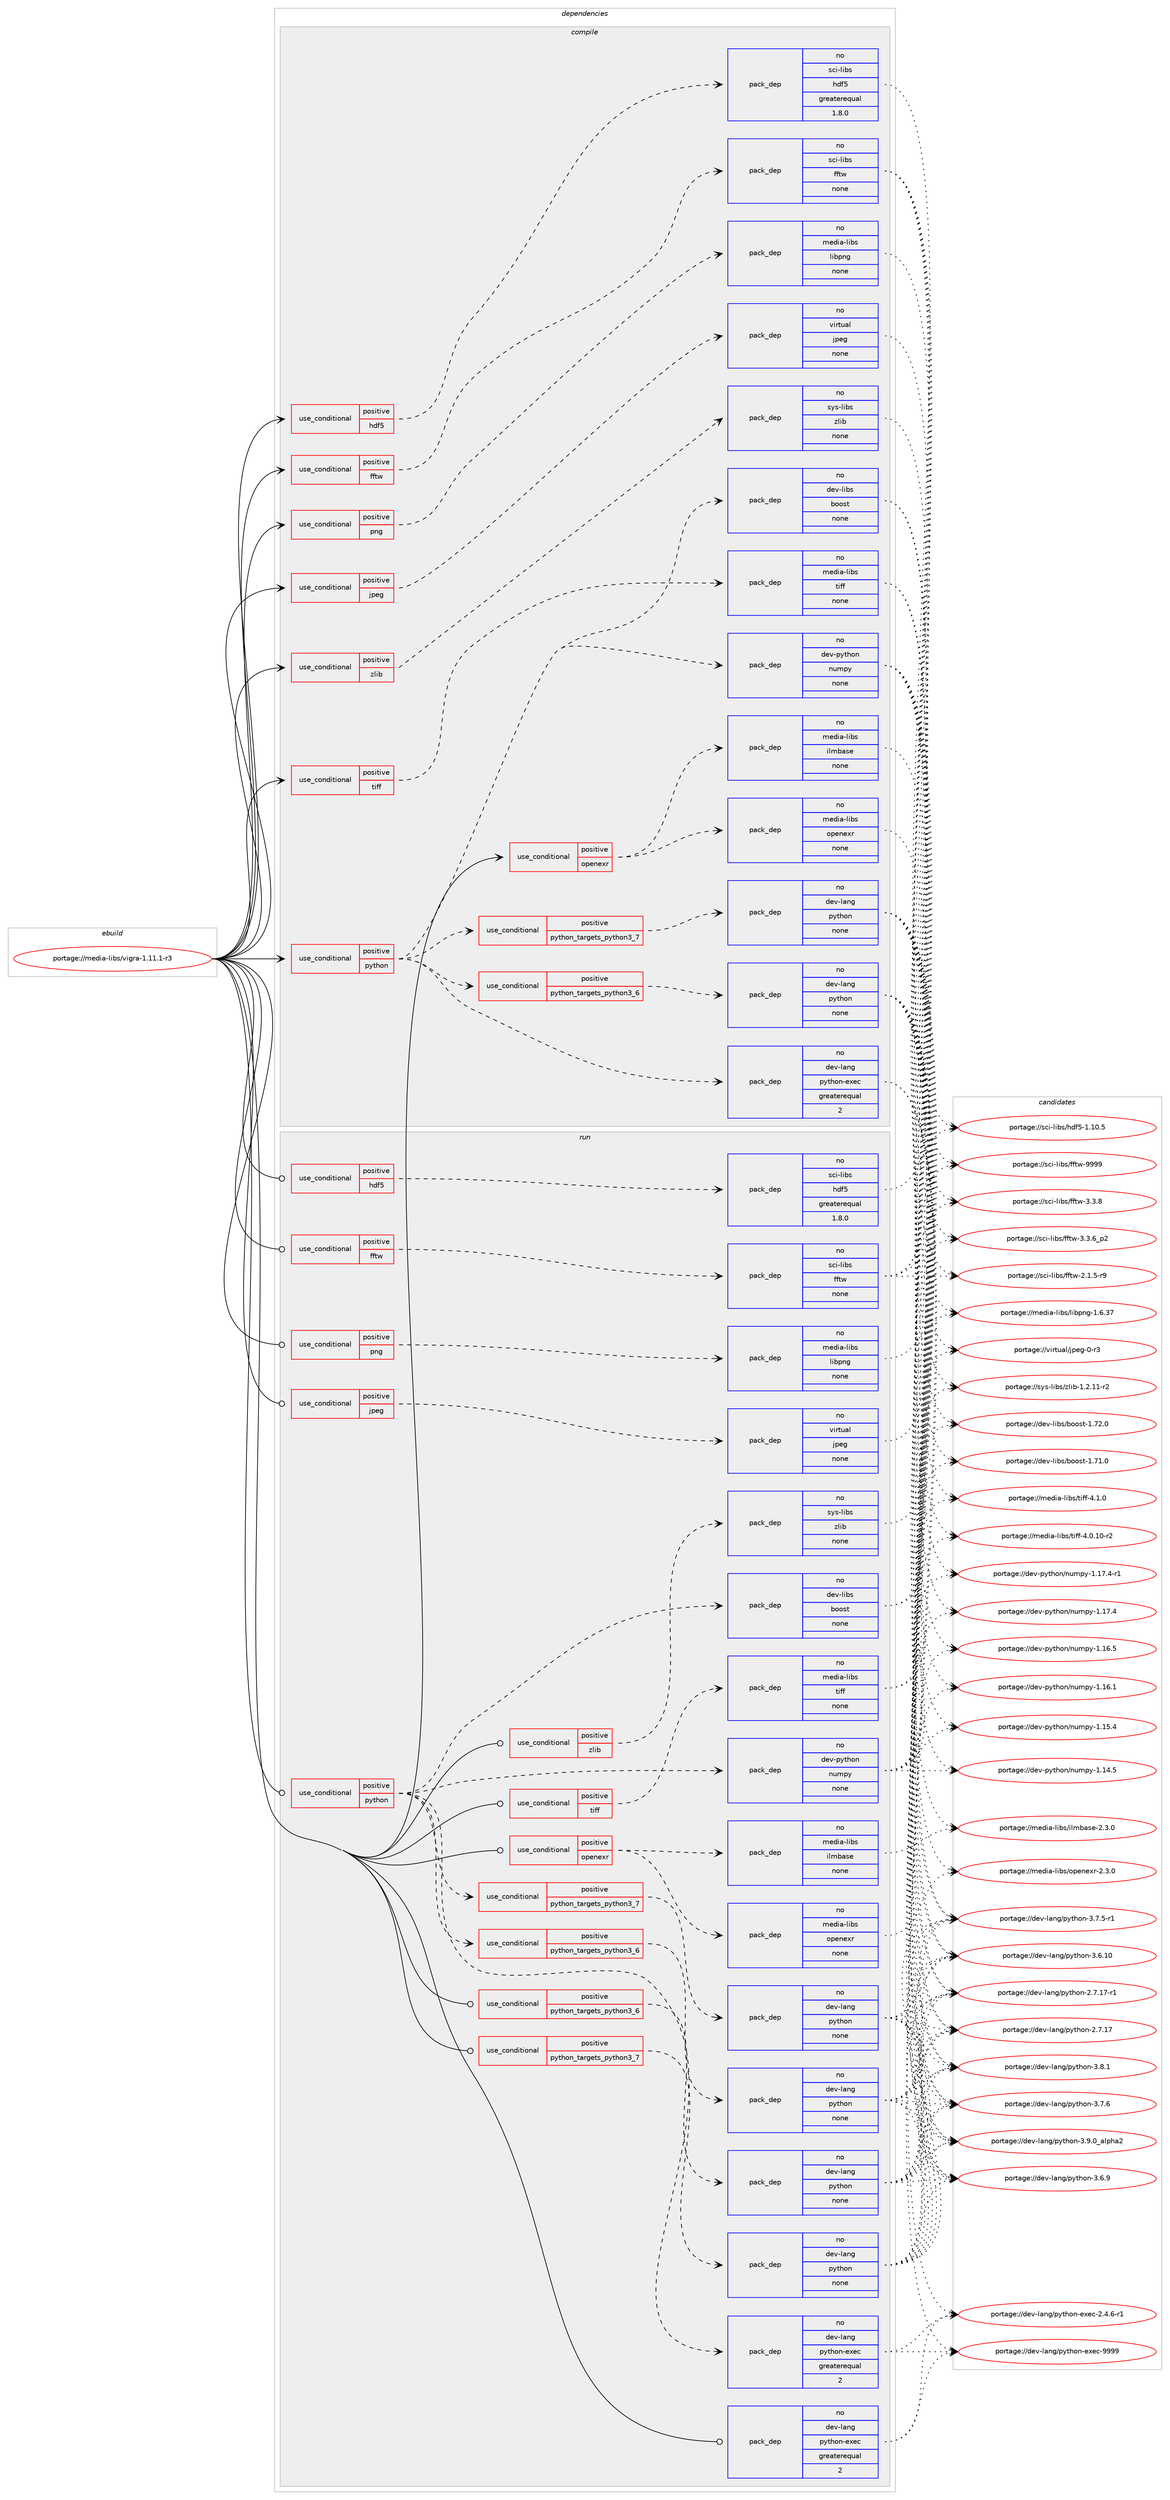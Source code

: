 digraph prolog {

# *************
# Graph options
# *************

newrank=true;
concentrate=true;
compound=true;
graph [rankdir=LR,fontname=Helvetica,fontsize=10,ranksep=1.5];#, ranksep=2.5, nodesep=0.2];
edge  [arrowhead=vee];
node  [fontname=Helvetica,fontsize=10];

# **********
# The ebuild
# **********

subgraph cluster_leftcol {
color=gray;
rank=same;
label=<<i>ebuild</i>>;
id [label="portage://media-libs/vigra-1.11.1-r3", color=red, width=4, href="../media-libs/vigra-1.11.1-r3.svg"];
}

# ****************
# The dependencies
# ****************

subgraph cluster_midcol {
color=gray;
label=<<i>dependencies</i>>;
subgraph cluster_compile {
fillcolor="#eeeeee";
style=filled;
label=<<i>compile</i>>;
subgraph cond45897 {
dependency204008 [label=<<TABLE BORDER="0" CELLBORDER="1" CELLSPACING="0" CELLPADDING="4"><TR><TD ROWSPAN="3" CELLPADDING="10">use_conditional</TD></TR><TR><TD>positive</TD></TR><TR><TD>fftw</TD></TR></TABLE>>, shape=none, color=red];
subgraph pack155043 {
dependency204009 [label=<<TABLE BORDER="0" CELLBORDER="1" CELLSPACING="0" CELLPADDING="4" WIDTH="220"><TR><TD ROWSPAN="6" CELLPADDING="30">pack_dep</TD></TR><TR><TD WIDTH="110">no</TD></TR><TR><TD>sci-libs</TD></TR><TR><TD>fftw</TD></TR><TR><TD>none</TD></TR><TR><TD></TD></TR></TABLE>>, shape=none, color=blue];
}
dependency204008:e -> dependency204009:w [weight=20,style="dashed",arrowhead="vee"];
}
id:e -> dependency204008:w [weight=20,style="solid",arrowhead="vee"];
subgraph cond45898 {
dependency204010 [label=<<TABLE BORDER="0" CELLBORDER="1" CELLSPACING="0" CELLPADDING="4"><TR><TD ROWSPAN="3" CELLPADDING="10">use_conditional</TD></TR><TR><TD>positive</TD></TR><TR><TD>hdf5</TD></TR></TABLE>>, shape=none, color=red];
subgraph pack155044 {
dependency204011 [label=<<TABLE BORDER="0" CELLBORDER="1" CELLSPACING="0" CELLPADDING="4" WIDTH="220"><TR><TD ROWSPAN="6" CELLPADDING="30">pack_dep</TD></TR><TR><TD WIDTH="110">no</TD></TR><TR><TD>sci-libs</TD></TR><TR><TD>hdf5</TD></TR><TR><TD>greaterequal</TD></TR><TR><TD>1.8.0</TD></TR></TABLE>>, shape=none, color=blue];
}
dependency204010:e -> dependency204011:w [weight=20,style="dashed",arrowhead="vee"];
}
id:e -> dependency204010:w [weight=20,style="solid",arrowhead="vee"];
subgraph cond45899 {
dependency204012 [label=<<TABLE BORDER="0" CELLBORDER="1" CELLSPACING="0" CELLPADDING="4"><TR><TD ROWSPAN="3" CELLPADDING="10">use_conditional</TD></TR><TR><TD>positive</TD></TR><TR><TD>jpeg</TD></TR></TABLE>>, shape=none, color=red];
subgraph pack155045 {
dependency204013 [label=<<TABLE BORDER="0" CELLBORDER="1" CELLSPACING="0" CELLPADDING="4" WIDTH="220"><TR><TD ROWSPAN="6" CELLPADDING="30">pack_dep</TD></TR><TR><TD WIDTH="110">no</TD></TR><TR><TD>virtual</TD></TR><TR><TD>jpeg</TD></TR><TR><TD>none</TD></TR><TR><TD></TD></TR></TABLE>>, shape=none, color=blue];
}
dependency204012:e -> dependency204013:w [weight=20,style="dashed",arrowhead="vee"];
}
id:e -> dependency204012:w [weight=20,style="solid",arrowhead="vee"];
subgraph cond45900 {
dependency204014 [label=<<TABLE BORDER="0" CELLBORDER="1" CELLSPACING="0" CELLPADDING="4"><TR><TD ROWSPAN="3" CELLPADDING="10">use_conditional</TD></TR><TR><TD>positive</TD></TR><TR><TD>openexr</TD></TR></TABLE>>, shape=none, color=red];
subgraph pack155046 {
dependency204015 [label=<<TABLE BORDER="0" CELLBORDER="1" CELLSPACING="0" CELLPADDING="4" WIDTH="220"><TR><TD ROWSPAN="6" CELLPADDING="30">pack_dep</TD></TR><TR><TD WIDTH="110">no</TD></TR><TR><TD>media-libs</TD></TR><TR><TD>ilmbase</TD></TR><TR><TD>none</TD></TR><TR><TD></TD></TR></TABLE>>, shape=none, color=blue];
}
dependency204014:e -> dependency204015:w [weight=20,style="dashed",arrowhead="vee"];
subgraph pack155047 {
dependency204016 [label=<<TABLE BORDER="0" CELLBORDER="1" CELLSPACING="0" CELLPADDING="4" WIDTH="220"><TR><TD ROWSPAN="6" CELLPADDING="30">pack_dep</TD></TR><TR><TD WIDTH="110">no</TD></TR><TR><TD>media-libs</TD></TR><TR><TD>openexr</TD></TR><TR><TD>none</TD></TR><TR><TD></TD></TR></TABLE>>, shape=none, color=blue];
}
dependency204014:e -> dependency204016:w [weight=20,style="dashed",arrowhead="vee"];
}
id:e -> dependency204014:w [weight=20,style="solid",arrowhead="vee"];
subgraph cond45901 {
dependency204017 [label=<<TABLE BORDER="0" CELLBORDER="1" CELLSPACING="0" CELLPADDING="4"><TR><TD ROWSPAN="3" CELLPADDING="10">use_conditional</TD></TR><TR><TD>positive</TD></TR><TR><TD>png</TD></TR></TABLE>>, shape=none, color=red];
subgraph pack155048 {
dependency204018 [label=<<TABLE BORDER="0" CELLBORDER="1" CELLSPACING="0" CELLPADDING="4" WIDTH="220"><TR><TD ROWSPAN="6" CELLPADDING="30">pack_dep</TD></TR><TR><TD WIDTH="110">no</TD></TR><TR><TD>media-libs</TD></TR><TR><TD>libpng</TD></TR><TR><TD>none</TD></TR><TR><TD></TD></TR></TABLE>>, shape=none, color=blue];
}
dependency204017:e -> dependency204018:w [weight=20,style="dashed",arrowhead="vee"];
}
id:e -> dependency204017:w [weight=20,style="solid",arrowhead="vee"];
subgraph cond45902 {
dependency204019 [label=<<TABLE BORDER="0" CELLBORDER="1" CELLSPACING="0" CELLPADDING="4"><TR><TD ROWSPAN="3" CELLPADDING="10">use_conditional</TD></TR><TR><TD>positive</TD></TR><TR><TD>python</TD></TR></TABLE>>, shape=none, color=red];
subgraph cond45903 {
dependency204020 [label=<<TABLE BORDER="0" CELLBORDER="1" CELLSPACING="0" CELLPADDING="4"><TR><TD ROWSPAN="3" CELLPADDING="10">use_conditional</TD></TR><TR><TD>positive</TD></TR><TR><TD>python_targets_python3_6</TD></TR></TABLE>>, shape=none, color=red];
subgraph pack155049 {
dependency204021 [label=<<TABLE BORDER="0" CELLBORDER="1" CELLSPACING="0" CELLPADDING="4" WIDTH="220"><TR><TD ROWSPAN="6" CELLPADDING="30">pack_dep</TD></TR><TR><TD WIDTH="110">no</TD></TR><TR><TD>dev-lang</TD></TR><TR><TD>python</TD></TR><TR><TD>none</TD></TR><TR><TD></TD></TR></TABLE>>, shape=none, color=blue];
}
dependency204020:e -> dependency204021:w [weight=20,style="dashed",arrowhead="vee"];
}
dependency204019:e -> dependency204020:w [weight=20,style="dashed",arrowhead="vee"];
subgraph cond45904 {
dependency204022 [label=<<TABLE BORDER="0" CELLBORDER="1" CELLSPACING="0" CELLPADDING="4"><TR><TD ROWSPAN="3" CELLPADDING="10">use_conditional</TD></TR><TR><TD>positive</TD></TR><TR><TD>python_targets_python3_7</TD></TR></TABLE>>, shape=none, color=red];
subgraph pack155050 {
dependency204023 [label=<<TABLE BORDER="0" CELLBORDER="1" CELLSPACING="0" CELLPADDING="4" WIDTH="220"><TR><TD ROWSPAN="6" CELLPADDING="30">pack_dep</TD></TR><TR><TD WIDTH="110">no</TD></TR><TR><TD>dev-lang</TD></TR><TR><TD>python</TD></TR><TR><TD>none</TD></TR><TR><TD></TD></TR></TABLE>>, shape=none, color=blue];
}
dependency204022:e -> dependency204023:w [weight=20,style="dashed",arrowhead="vee"];
}
dependency204019:e -> dependency204022:w [weight=20,style="dashed",arrowhead="vee"];
subgraph pack155051 {
dependency204024 [label=<<TABLE BORDER="0" CELLBORDER="1" CELLSPACING="0" CELLPADDING="4" WIDTH="220"><TR><TD ROWSPAN="6" CELLPADDING="30">pack_dep</TD></TR><TR><TD WIDTH="110">no</TD></TR><TR><TD>dev-lang</TD></TR><TR><TD>python-exec</TD></TR><TR><TD>greaterequal</TD></TR><TR><TD>2</TD></TR></TABLE>>, shape=none, color=blue];
}
dependency204019:e -> dependency204024:w [weight=20,style="dashed",arrowhead="vee"];
subgraph pack155052 {
dependency204025 [label=<<TABLE BORDER="0" CELLBORDER="1" CELLSPACING="0" CELLPADDING="4" WIDTH="220"><TR><TD ROWSPAN="6" CELLPADDING="30">pack_dep</TD></TR><TR><TD WIDTH="110">no</TD></TR><TR><TD>dev-libs</TD></TR><TR><TD>boost</TD></TR><TR><TD>none</TD></TR><TR><TD></TD></TR></TABLE>>, shape=none, color=blue];
}
dependency204019:e -> dependency204025:w [weight=20,style="dashed",arrowhead="vee"];
subgraph pack155053 {
dependency204026 [label=<<TABLE BORDER="0" CELLBORDER="1" CELLSPACING="0" CELLPADDING="4" WIDTH="220"><TR><TD ROWSPAN="6" CELLPADDING="30">pack_dep</TD></TR><TR><TD WIDTH="110">no</TD></TR><TR><TD>dev-python</TD></TR><TR><TD>numpy</TD></TR><TR><TD>none</TD></TR><TR><TD></TD></TR></TABLE>>, shape=none, color=blue];
}
dependency204019:e -> dependency204026:w [weight=20,style="dashed",arrowhead="vee"];
}
id:e -> dependency204019:w [weight=20,style="solid",arrowhead="vee"];
subgraph cond45905 {
dependency204027 [label=<<TABLE BORDER="0" CELLBORDER="1" CELLSPACING="0" CELLPADDING="4"><TR><TD ROWSPAN="3" CELLPADDING="10">use_conditional</TD></TR><TR><TD>positive</TD></TR><TR><TD>tiff</TD></TR></TABLE>>, shape=none, color=red];
subgraph pack155054 {
dependency204028 [label=<<TABLE BORDER="0" CELLBORDER="1" CELLSPACING="0" CELLPADDING="4" WIDTH="220"><TR><TD ROWSPAN="6" CELLPADDING="30">pack_dep</TD></TR><TR><TD WIDTH="110">no</TD></TR><TR><TD>media-libs</TD></TR><TR><TD>tiff</TD></TR><TR><TD>none</TD></TR><TR><TD></TD></TR></TABLE>>, shape=none, color=blue];
}
dependency204027:e -> dependency204028:w [weight=20,style="dashed",arrowhead="vee"];
}
id:e -> dependency204027:w [weight=20,style="solid",arrowhead="vee"];
subgraph cond45906 {
dependency204029 [label=<<TABLE BORDER="0" CELLBORDER="1" CELLSPACING="0" CELLPADDING="4"><TR><TD ROWSPAN="3" CELLPADDING="10">use_conditional</TD></TR><TR><TD>positive</TD></TR><TR><TD>zlib</TD></TR></TABLE>>, shape=none, color=red];
subgraph pack155055 {
dependency204030 [label=<<TABLE BORDER="0" CELLBORDER="1" CELLSPACING="0" CELLPADDING="4" WIDTH="220"><TR><TD ROWSPAN="6" CELLPADDING="30">pack_dep</TD></TR><TR><TD WIDTH="110">no</TD></TR><TR><TD>sys-libs</TD></TR><TR><TD>zlib</TD></TR><TR><TD>none</TD></TR><TR><TD></TD></TR></TABLE>>, shape=none, color=blue];
}
dependency204029:e -> dependency204030:w [weight=20,style="dashed",arrowhead="vee"];
}
id:e -> dependency204029:w [weight=20,style="solid",arrowhead="vee"];
}
subgraph cluster_compileandrun {
fillcolor="#eeeeee";
style=filled;
label=<<i>compile and run</i>>;
}
subgraph cluster_run {
fillcolor="#eeeeee";
style=filled;
label=<<i>run</i>>;
subgraph cond45907 {
dependency204031 [label=<<TABLE BORDER="0" CELLBORDER="1" CELLSPACING="0" CELLPADDING="4"><TR><TD ROWSPAN="3" CELLPADDING="10">use_conditional</TD></TR><TR><TD>positive</TD></TR><TR><TD>fftw</TD></TR></TABLE>>, shape=none, color=red];
subgraph pack155056 {
dependency204032 [label=<<TABLE BORDER="0" CELLBORDER="1" CELLSPACING="0" CELLPADDING="4" WIDTH="220"><TR><TD ROWSPAN="6" CELLPADDING="30">pack_dep</TD></TR><TR><TD WIDTH="110">no</TD></TR><TR><TD>sci-libs</TD></TR><TR><TD>fftw</TD></TR><TR><TD>none</TD></TR><TR><TD></TD></TR></TABLE>>, shape=none, color=blue];
}
dependency204031:e -> dependency204032:w [weight=20,style="dashed",arrowhead="vee"];
}
id:e -> dependency204031:w [weight=20,style="solid",arrowhead="odot"];
subgraph cond45908 {
dependency204033 [label=<<TABLE BORDER="0" CELLBORDER="1" CELLSPACING="0" CELLPADDING="4"><TR><TD ROWSPAN="3" CELLPADDING="10">use_conditional</TD></TR><TR><TD>positive</TD></TR><TR><TD>hdf5</TD></TR></TABLE>>, shape=none, color=red];
subgraph pack155057 {
dependency204034 [label=<<TABLE BORDER="0" CELLBORDER="1" CELLSPACING="0" CELLPADDING="4" WIDTH="220"><TR><TD ROWSPAN="6" CELLPADDING="30">pack_dep</TD></TR><TR><TD WIDTH="110">no</TD></TR><TR><TD>sci-libs</TD></TR><TR><TD>hdf5</TD></TR><TR><TD>greaterequal</TD></TR><TR><TD>1.8.0</TD></TR></TABLE>>, shape=none, color=blue];
}
dependency204033:e -> dependency204034:w [weight=20,style="dashed",arrowhead="vee"];
}
id:e -> dependency204033:w [weight=20,style="solid",arrowhead="odot"];
subgraph cond45909 {
dependency204035 [label=<<TABLE BORDER="0" CELLBORDER="1" CELLSPACING="0" CELLPADDING="4"><TR><TD ROWSPAN="3" CELLPADDING="10">use_conditional</TD></TR><TR><TD>positive</TD></TR><TR><TD>jpeg</TD></TR></TABLE>>, shape=none, color=red];
subgraph pack155058 {
dependency204036 [label=<<TABLE BORDER="0" CELLBORDER="1" CELLSPACING="0" CELLPADDING="4" WIDTH="220"><TR><TD ROWSPAN="6" CELLPADDING="30">pack_dep</TD></TR><TR><TD WIDTH="110">no</TD></TR><TR><TD>virtual</TD></TR><TR><TD>jpeg</TD></TR><TR><TD>none</TD></TR><TR><TD></TD></TR></TABLE>>, shape=none, color=blue];
}
dependency204035:e -> dependency204036:w [weight=20,style="dashed",arrowhead="vee"];
}
id:e -> dependency204035:w [weight=20,style="solid",arrowhead="odot"];
subgraph cond45910 {
dependency204037 [label=<<TABLE BORDER="0" CELLBORDER="1" CELLSPACING="0" CELLPADDING="4"><TR><TD ROWSPAN="3" CELLPADDING="10">use_conditional</TD></TR><TR><TD>positive</TD></TR><TR><TD>openexr</TD></TR></TABLE>>, shape=none, color=red];
subgraph pack155059 {
dependency204038 [label=<<TABLE BORDER="0" CELLBORDER="1" CELLSPACING="0" CELLPADDING="4" WIDTH="220"><TR><TD ROWSPAN="6" CELLPADDING="30">pack_dep</TD></TR><TR><TD WIDTH="110">no</TD></TR><TR><TD>media-libs</TD></TR><TR><TD>ilmbase</TD></TR><TR><TD>none</TD></TR><TR><TD></TD></TR></TABLE>>, shape=none, color=blue];
}
dependency204037:e -> dependency204038:w [weight=20,style="dashed",arrowhead="vee"];
subgraph pack155060 {
dependency204039 [label=<<TABLE BORDER="0" CELLBORDER="1" CELLSPACING="0" CELLPADDING="4" WIDTH="220"><TR><TD ROWSPAN="6" CELLPADDING="30">pack_dep</TD></TR><TR><TD WIDTH="110">no</TD></TR><TR><TD>media-libs</TD></TR><TR><TD>openexr</TD></TR><TR><TD>none</TD></TR><TR><TD></TD></TR></TABLE>>, shape=none, color=blue];
}
dependency204037:e -> dependency204039:w [weight=20,style="dashed",arrowhead="vee"];
}
id:e -> dependency204037:w [weight=20,style="solid",arrowhead="odot"];
subgraph cond45911 {
dependency204040 [label=<<TABLE BORDER="0" CELLBORDER="1" CELLSPACING="0" CELLPADDING="4"><TR><TD ROWSPAN="3" CELLPADDING="10">use_conditional</TD></TR><TR><TD>positive</TD></TR><TR><TD>png</TD></TR></TABLE>>, shape=none, color=red];
subgraph pack155061 {
dependency204041 [label=<<TABLE BORDER="0" CELLBORDER="1" CELLSPACING="0" CELLPADDING="4" WIDTH="220"><TR><TD ROWSPAN="6" CELLPADDING="30">pack_dep</TD></TR><TR><TD WIDTH="110">no</TD></TR><TR><TD>media-libs</TD></TR><TR><TD>libpng</TD></TR><TR><TD>none</TD></TR><TR><TD></TD></TR></TABLE>>, shape=none, color=blue];
}
dependency204040:e -> dependency204041:w [weight=20,style="dashed",arrowhead="vee"];
}
id:e -> dependency204040:w [weight=20,style="solid",arrowhead="odot"];
subgraph cond45912 {
dependency204042 [label=<<TABLE BORDER="0" CELLBORDER="1" CELLSPACING="0" CELLPADDING="4"><TR><TD ROWSPAN="3" CELLPADDING="10">use_conditional</TD></TR><TR><TD>positive</TD></TR><TR><TD>python</TD></TR></TABLE>>, shape=none, color=red];
subgraph cond45913 {
dependency204043 [label=<<TABLE BORDER="0" CELLBORDER="1" CELLSPACING="0" CELLPADDING="4"><TR><TD ROWSPAN="3" CELLPADDING="10">use_conditional</TD></TR><TR><TD>positive</TD></TR><TR><TD>python_targets_python3_6</TD></TR></TABLE>>, shape=none, color=red];
subgraph pack155062 {
dependency204044 [label=<<TABLE BORDER="0" CELLBORDER="1" CELLSPACING="0" CELLPADDING="4" WIDTH="220"><TR><TD ROWSPAN="6" CELLPADDING="30">pack_dep</TD></TR><TR><TD WIDTH="110">no</TD></TR><TR><TD>dev-lang</TD></TR><TR><TD>python</TD></TR><TR><TD>none</TD></TR><TR><TD></TD></TR></TABLE>>, shape=none, color=blue];
}
dependency204043:e -> dependency204044:w [weight=20,style="dashed",arrowhead="vee"];
}
dependency204042:e -> dependency204043:w [weight=20,style="dashed",arrowhead="vee"];
subgraph cond45914 {
dependency204045 [label=<<TABLE BORDER="0" CELLBORDER="1" CELLSPACING="0" CELLPADDING="4"><TR><TD ROWSPAN="3" CELLPADDING="10">use_conditional</TD></TR><TR><TD>positive</TD></TR><TR><TD>python_targets_python3_7</TD></TR></TABLE>>, shape=none, color=red];
subgraph pack155063 {
dependency204046 [label=<<TABLE BORDER="0" CELLBORDER="1" CELLSPACING="0" CELLPADDING="4" WIDTH="220"><TR><TD ROWSPAN="6" CELLPADDING="30">pack_dep</TD></TR><TR><TD WIDTH="110">no</TD></TR><TR><TD>dev-lang</TD></TR><TR><TD>python</TD></TR><TR><TD>none</TD></TR><TR><TD></TD></TR></TABLE>>, shape=none, color=blue];
}
dependency204045:e -> dependency204046:w [weight=20,style="dashed",arrowhead="vee"];
}
dependency204042:e -> dependency204045:w [weight=20,style="dashed",arrowhead="vee"];
subgraph pack155064 {
dependency204047 [label=<<TABLE BORDER="0" CELLBORDER="1" CELLSPACING="0" CELLPADDING="4" WIDTH="220"><TR><TD ROWSPAN="6" CELLPADDING="30">pack_dep</TD></TR><TR><TD WIDTH="110">no</TD></TR><TR><TD>dev-lang</TD></TR><TR><TD>python-exec</TD></TR><TR><TD>greaterequal</TD></TR><TR><TD>2</TD></TR></TABLE>>, shape=none, color=blue];
}
dependency204042:e -> dependency204047:w [weight=20,style="dashed",arrowhead="vee"];
subgraph pack155065 {
dependency204048 [label=<<TABLE BORDER="0" CELLBORDER="1" CELLSPACING="0" CELLPADDING="4" WIDTH="220"><TR><TD ROWSPAN="6" CELLPADDING="30">pack_dep</TD></TR><TR><TD WIDTH="110">no</TD></TR><TR><TD>dev-libs</TD></TR><TR><TD>boost</TD></TR><TR><TD>none</TD></TR><TR><TD></TD></TR></TABLE>>, shape=none, color=blue];
}
dependency204042:e -> dependency204048:w [weight=20,style="dashed",arrowhead="vee"];
subgraph pack155066 {
dependency204049 [label=<<TABLE BORDER="0" CELLBORDER="1" CELLSPACING="0" CELLPADDING="4" WIDTH="220"><TR><TD ROWSPAN="6" CELLPADDING="30">pack_dep</TD></TR><TR><TD WIDTH="110">no</TD></TR><TR><TD>dev-python</TD></TR><TR><TD>numpy</TD></TR><TR><TD>none</TD></TR><TR><TD></TD></TR></TABLE>>, shape=none, color=blue];
}
dependency204042:e -> dependency204049:w [weight=20,style="dashed",arrowhead="vee"];
}
id:e -> dependency204042:w [weight=20,style="solid",arrowhead="odot"];
subgraph cond45915 {
dependency204050 [label=<<TABLE BORDER="0" CELLBORDER="1" CELLSPACING="0" CELLPADDING="4"><TR><TD ROWSPAN="3" CELLPADDING="10">use_conditional</TD></TR><TR><TD>positive</TD></TR><TR><TD>python_targets_python3_6</TD></TR></TABLE>>, shape=none, color=red];
subgraph pack155067 {
dependency204051 [label=<<TABLE BORDER="0" CELLBORDER="1" CELLSPACING="0" CELLPADDING="4" WIDTH="220"><TR><TD ROWSPAN="6" CELLPADDING="30">pack_dep</TD></TR><TR><TD WIDTH="110">no</TD></TR><TR><TD>dev-lang</TD></TR><TR><TD>python</TD></TR><TR><TD>none</TD></TR><TR><TD></TD></TR></TABLE>>, shape=none, color=blue];
}
dependency204050:e -> dependency204051:w [weight=20,style="dashed",arrowhead="vee"];
}
id:e -> dependency204050:w [weight=20,style="solid",arrowhead="odot"];
subgraph cond45916 {
dependency204052 [label=<<TABLE BORDER="0" CELLBORDER="1" CELLSPACING="0" CELLPADDING="4"><TR><TD ROWSPAN="3" CELLPADDING="10">use_conditional</TD></TR><TR><TD>positive</TD></TR><TR><TD>python_targets_python3_7</TD></TR></TABLE>>, shape=none, color=red];
subgraph pack155068 {
dependency204053 [label=<<TABLE BORDER="0" CELLBORDER="1" CELLSPACING="0" CELLPADDING="4" WIDTH="220"><TR><TD ROWSPAN="6" CELLPADDING="30">pack_dep</TD></TR><TR><TD WIDTH="110">no</TD></TR><TR><TD>dev-lang</TD></TR><TR><TD>python</TD></TR><TR><TD>none</TD></TR><TR><TD></TD></TR></TABLE>>, shape=none, color=blue];
}
dependency204052:e -> dependency204053:w [weight=20,style="dashed",arrowhead="vee"];
}
id:e -> dependency204052:w [weight=20,style="solid",arrowhead="odot"];
subgraph cond45917 {
dependency204054 [label=<<TABLE BORDER="0" CELLBORDER="1" CELLSPACING="0" CELLPADDING="4"><TR><TD ROWSPAN="3" CELLPADDING="10">use_conditional</TD></TR><TR><TD>positive</TD></TR><TR><TD>tiff</TD></TR></TABLE>>, shape=none, color=red];
subgraph pack155069 {
dependency204055 [label=<<TABLE BORDER="0" CELLBORDER="1" CELLSPACING="0" CELLPADDING="4" WIDTH="220"><TR><TD ROWSPAN="6" CELLPADDING="30">pack_dep</TD></TR><TR><TD WIDTH="110">no</TD></TR><TR><TD>media-libs</TD></TR><TR><TD>tiff</TD></TR><TR><TD>none</TD></TR><TR><TD></TD></TR></TABLE>>, shape=none, color=blue];
}
dependency204054:e -> dependency204055:w [weight=20,style="dashed",arrowhead="vee"];
}
id:e -> dependency204054:w [weight=20,style="solid",arrowhead="odot"];
subgraph cond45918 {
dependency204056 [label=<<TABLE BORDER="0" CELLBORDER="1" CELLSPACING="0" CELLPADDING="4"><TR><TD ROWSPAN="3" CELLPADDING="10">use_conditional</TD></TR><TR><TD>positive</TD></TR><TR><TD>zlib</TD></TR></TABLE>>, shape=none, color=red];
subgraph pack155070 {
dependency204057 [label=<<TABLE BORDER="0" CELLBORDER="1" CELLSPACING="0" CELLPADDING="4" WIDTH="220"><TR><TD ROWSPAN="6" CELLPADDING="30">pack_dep</TD></TR><TR><TD WIDTH="110">no</TD></TR><TR><TD>sys-libs</TD></TR><TR><TD>zlib</TD></TR><TR><TD>none</TD></TR><TR><TD></TD></TR></TABLE>>, shape=none, color=blue];
}
dependency204056:e -> dependency204057:w [weight=20,style="dashed",arrowhead="vee"];
}
id:e -> dependency204056:w [weight=20,style="solid",arrowhead="odot"];
subgraph pack155071 {
dependency204058 [label=<<TABLE BORDER="0" CELLBORDER="1" CELLSPACING="0" CELLPADDING="4" WIDTH="220"><TR><TD ROWSPAN="6" CELLPADDING="30">pack_dep</TD></TR><TR><TD WIDTH="110">no</TD></TR><TR><TD>dev-lang</TD></TR><TR><TD>python-exec</TD></TR><TR><TD>greaterequal</TD></TR><TR><TD>2</TD></TR></TABLE>>, shape=none, color=blue];
}
id:e -> dependency204058:w [weight=20,style="solid",arrowhead="odot"];
}
}

# **************
# The candidates
# **************

subgraph cluster_choices {
rank=same;
color=gray;
label=<<i>candidates</i>>;

subgraph choice155043 {
color=black;
nodesep=1;
choice115991054510810598115471021021161194557575757 [label="portage://sci-libs/fftw-9999", color=red, width=4,href="../sci-libs/fftw-9999.svg"];
choice11599105451081059811547102102116119455146514656 [label="portage://sci-libs/fftw-3.3.8", color=red, width=4,href="../sci-libs/fftw-3.3.8.svg"];
choice115991054510810598115471021021161194551465146549511250 [label="portage://sci-libs/fftw-3.3.6_p2", color=red, width=4,href="../sci-libs/fftw-3.3.6_p2.svg"];
choice115991054510810598115471021021161194550464946534511457 [label="portage://sci-libs/fftw-2.1.5-r9", color=red, width=4,href="../sci-libs/fftw-2.1.5-r9.svg"];
dependency204009:e -> choice115991054510810598115471021021161194557575757:w [style=dotted,weight="100"];
dependency204009:e -> choice11599105451081059811547102102116119455146514656:w [style=dotted,weight="100"];
dependency204009:e -> choice115991054510810598115471021021161194551465146549511250:w [style=dotted,weight="100"];
dependency204009:e -> choice115991054510810598115471021021161194550464946534511457:w [style=dotted,weight="100"];
}
subgraph choice155044 {
color=black;
nodesep=1;
choice115991054510810598115471041001025345494649484653 [label="portage://sci-libs/hdf5-1.10.5", color=red, width=4,href="../sci-libs/hdf5-1.10.5.svg"];
dependency204011:e -> choice115991054510810598115471041001025345494649484653:w [style=dotted,weight="100"];
}
subgraph choice155045 {
color=black;
nodesep=1;
choice118105114116117971084710611210110345484511451 [label="portage://virtual/jpeg-0-r3", color=red, width=4,href="../virtual/jpeg-0-r3.svg"];
dependency204013:e -> choice118105114116117971084710611210110345484511451:w [style=dotted,weight="100"];
}
subgraph choice155046 {
color=black;
nodesep=1;
choice109101100105974510810598115471051081099897115101455046514648 [label="portage://media-libs/ilmbase-2.3.0", color=red, width=4,href="../media-libs/ilmbase-2.3.0.svg"];
dependency204015:e -> choice109101100105974510810598115471051081099897115101455046514648:w [style=dotted,weight="100"];
}
subgraph choice155047 {
color=black;
nodesep=1;
choice10910110010597451081059811547111112101110101120114455046514648 [label="portage://media-libs/openexr-2.3.0", color=red, width=4,href="../media-libs/openexr-2.3.0.svg"];
dependency204016:e -> choice10910110010597451081059811547111112101110101120114455046514648:w [style=dotted,weight="100"];
}
subgraph choice155048 {
color=black;
nodesep=1;
choice109101100105974510810598115471081059811211010345494654465155 [label="portage://media-libs/libpng-1.6.37", color=red, width=4,href="../media-libs/libpng-1.6.37.svg"];
dependency204018:e -> choice109101100105974510810598115471081059811211010345494654465155:w [style=dotted,weight="100"];
}
subgraph choice155049 {
color=black;
nodesep=1;
choice10010111845108971101034711212111610411111045514657464895971081121049750 [label="portage://dev-lang/python-3.9.0_alpha2", color=red, width=4,href="../dev-lang/python-3.9.0_alpha2.svg"];
choice100101118451089711010347112121116104111110455146564649 [label="portage://dev-lang/python-3.8.1", color=red, width=4,href="../dev-lang/python-3.8.1.svg"];
choice100101118451089711010347112121116104111110455146554654 [label="portage://dev-lang/python-3.7.6", color=red, width=4,href="../dev-lang/python-3.7.6.svg"];
choice1001011184510897110103471121211161041111104551465546534511449 [label="portage://dev-lang/python-3.7.5-r1", color=red, width=4,href="../dev-lang/python-3.7.5-r1.svg"];
choice100101118451089711010347112121116104111110455146544657 [label="portage://dev-lang/python-3.6.9", color=red, width=4,href="../dev-lang/python-3.6.9.svg"];
choice10010111845108971101034711212111610411111045514654464948 [label="portage://dev-lang/python-3.6.10", color=red, width=4,href="../dev-lang/python-3.6.10.svg"];
choice100101118451089711010347112121116104111110455046554649554511449 [label="portage://dev-lang/python-2.7.17-r1", color=red, width=4,href="../dev-lang/python-2.7.17-r1.svg"];
choice10010111845108971101034711212111610411111045504655464955 [label="portage://dev-lang/python-2.7.17", color=red, width=4,href="../dev-lang/python-2.7.17.svg"];
dependency204021:e -> choice10010111845108971101034711212111610411111045514657464895971081121049750:w [style=dotted,weight="100"];
dependency204021:e -> choice100101118451089711010347112121116104111110455146564649:w [style=dotted,weight="100"];
dependency204021:e -> choice100101118451089711010347112121116104111110455146554654:w [style=dotted,weight="100"];
dependency204021:e -> choice1001011184510897110103471121211161041111104551465546534511449:w [style=dotted,weight="100"];
dependency204021:e -> choice100101118451089711010347112121116104111110455146544657:w [style=dotted,weight="100"];
dependency204021:e -> choice10010111845108971101034711212111610411111045514654464948:w [style=dotted,weight="100"];
dependency204021:e -> choice100101118451089711010347112121116104111110455046554649554511449:w [style=dotted,weight="100"];
dependency204021:e -> choice10010111845108971101034711212111610411111045504655464955:w [style=dotted,weight="100"];
}
subgraph choice155050 {
color=black;
nodesep=1;
choice10010111845108971101034711212111610411111045514657464895971081121049750 [label="portage://dev-lang/python-3.9.0_alpha2", color=red, width=4,href="../dev-lang/python-3.9.0_alpha2.svg"];
choice100101118451089711010347112121116104111110455146564649 [label="portage://dev-lang/python-3.8.1", color=red, width=4,href="../dev-lang/python-3.8.1.svg"];
choice100101118451089711010347112121116104111110455146554654 [label="portage://dev-lang/python-3.7.6", color=red, width=4,href="../dev-lang/python-3.7.6.svg"];
choice1001011184510897110103471121211161041111104551465546534511449 [label="portage://dev-lang/python-3.7.5-r1", color=red, width=4,href="../dev-lang/python-3.7.5-r1.svg"];
choice100101118451089711010347112121116104111110455146544657 [label="portage://dev-lang/python-3.6.9", color=red, width=4,href="../dev-lang/python-3.6.9.svg"];
choice10010111845108971101034711212111610411111045514654464948 [label="portage://dev-lang/python-3.6.10", color=red, width=4,href="../dev-lang/python-3.6.10.svg"];
choice100101118451089711010347112121116104111110455046554649554511449 [label="portage://dev-lang/python-2.7.17-r1", color=red, width=4,href="../dev-lang/python-2.7.17-r1.svg"];
choice10010111845108971101034711212111610411111045504655464955 [label="portage://dev-lang/python-2.7.17", color=red, width=4,href="../dev-lang/python-2.7.17.svg"];
dependency204023:e -> choice10010111845108971101034711212111610411111045514657464895971081121049750:w [style=dotted,weight="100"];
dependency204023:e -> choice100101118451089711010347112121116104111110455146564649:w [style=dotted,weight="100"];
dependency204023:e -> choice100101118451089711010347112121116104111110455146554654:w [style=dotted,weight="100"];
dependency204023:e -> choice1001011184510897110103471121211161041111104551465546534511449:w [style=dotted,weight="100"];
dependency204023:e -> choice100101118451089711010347112121116104111110455146544657:w [style=dotted,weight="100"];
dependency204023:e -> choice10010111845108971101034711212111610411111045514654464948:w [style=dotted,weight="100"];
dependency204023:e -> choice100101118451089711010347112121116104111110455046554649554511449:w [style=dotted,weight="100"];
dependency204023:e -> choice10010111845108971101034711212111610411111045504655464955:w [style=dotted,weight="100"];
}
subgraph choice155051 {
color=black;
nodesep=1;
choice10010111845108971101034711212111610411111045101120101994557575757 [label="portage://dev-lang/python-exec-9999", color=red, width=4,href="../dev-lang/python-exec-9999.svg"];
choice10010111845108971101034711212111610411111045101120101994550465246544511449 [label="portage://dev-lang/python-exec-2.4.6-r1", color=red, width=4,href="../dev-lang/python-exec-2.4.6-r1.svg"];
dependency204024:e -> choice10010111845108971101034711212111610411111045101120101994557575757:w [style=dotted,weight="100"];
dependency204024:e -> choice10010111845108971101034711212111610411111045101120101994550465246544511449:w [style=dotted,weight="100"];
}
subgraph choice155052 {
color=black;
nodesep=1;
choice1001011184510810598115479811111111511645494655504648 [label="portage://dev-libs/boost-1.72.0", color=red, width=4,href="../dev-libs/boost-1.72.0.svg"];
choice1001011184510810598115479811111111511645494655494648 [label="portage://dev-libs/boost-1.71.0", color=red, width=4,href="../dev-libs/boost-1.71.0.svg"];
dependency204025:e -> choice1001011184510810598115479811111111511645494655504648:w [style=dotted,weight="100"];
dependency204025:e -> choice1001011184510810598115479811111111511645494655494648:w [style=dotted,weight="100"];
}
subgraph choice155053 {
color=black;
nodesep=1;
choice1001011184511212111610411111047110117109112121454946495546524511449 [label="portage://dev-python/numpy-1.17.4-r1", color=red, width=4,href="../dev-python/numpy-1.17.4-r1.svg"];
choice100101118451121211161041111104711011710911212145494649554652 [label="portage://dev-python/numpy-1.17.4", color=red, width=4,href="../dev-python/numpy-1.17.4.svg"];
choice100101118451121211161041111104711011710911212145494649544653 [label="portage://dev-python/numpy-1.16.5", color=red, width=4,href="../dev-python/numpy-1.16.5.svg"];
choice100101118451121211161041111104711011710911212145494649544649 [label="portage://dev-python/numpy-1.16.1", color=red, width=4,href="../dev-python/numpy-1.16.1.svg"];
choice100101118451121211161041111104711011710911212145494649534652 [label="portage://dev-python/numpy-1.15.4", color=red, width=4,href="../dev-python/numpy-1.15.4.svg"];
choice100101118451121211161041111104711011710911212145494649524653 [label="portage://dev-python/numpy-1.14.5", color=red, width=4,href="../dev-python/numpy-1.14.5.svg"];
dependency204026:e -> choice1001011184511212111610411111047110117109112121454946495546524511449:w [style=dotted,weight="100"];
dependency204026:e -> choice100101118451121211161041111104711011710911212145494649554652:w [style=dotted,weight="100"];
dependency204026:e -> choice100101118451121211161041111104711011710911212145494649544653:w [style=dotted,weight="100"];
dependency204026:e -> choice100101118451121211161041111104711011710911212145494649544649:w [style=dotted,weight="100"];
dependency204026:e -> choice100101118451121211161041111104711011710911212145494649534652:w [style=dotted,weight="100"];
dependency204026:e -> choice100101118451121211161041111104711011710911212145494649524653:w [style=dotted,weight="100"];
}
subgraph choice155054 {
color=black;
nodesep=1;
choice10910110010597451081059811547116105102102455246494648 [label="portage://media-libs/tiff-4.1.0", color=red, width=4,href="../media-libs/tiff-4.1.0.svg"];
choice10910110010597451081059811547116105102102455246484649484511450 [label="portage://media-libs/tiff-4.0.10-r2", color=red, width=4,href="../media-libs/tiff-4.0.10-r2.svg"];
dependency204028:e -> choice10910110010597451081059811547116105102102455246494648:w [style=dotted,weight="100"];
dependency204028:e -> choice10910110010597451081059811547116105102102455246484649484511450:w [style=dotted,weight="100"];
}
subgraph choice155055 {
color=black;
nodesep=1;
choice11512111545108105981154712210810598454946504649494511450 [label="portage://sys-libs/zlib-1.2.11-r2", color=red, width=4,href="../sys-libs/zlib-1.2.11-r2.svg"];
dependency204030:e -> choice11512111545108105981154712210810598454946504649494511450:w [style=dotted,weight="100"];
}
subgraph choice155056 {
color=black;
nodesep=1;
choice115991054510810598115471021021161194557575757 [label="portage://sci-libs/fftw-9999", color=red, width=4,href="../sci-libs/fftw-9999.svg"];
choice11599105451081059811547102102116119455146514656 [label="portage://sci-libs/fftw-3.3.8", color=red, width=4,href="../sci-libs/fftw-3.3.8.svg"];
choice115991054510810598115471021021161194551465146549511250 [label="portage://sci-libs/fftw-3.3.6_p2", color=red, width=4,href="../sci-libs/fftw-3.3.6_p2.svg"];
choice115991054510810598115471021021161194550464946534511457 [label="portage://sci-libs/fftw-2.1.5-r9", color=red, width=4,href="../sci-libs/fftw-2.1.5-r9.svg"];
dependency204032:e -> choice115991054510810598115471021021161194557575757:w [style=dotted,weight="100"];
dependency204032:e -> choice11599105451081059811547102102116119455146514656:w [style=dotted,weight="100"];
dependency204032:e -> choice115991054510810598115471021021161194551465146549511250:w [style=dotted,weight="100"];
dependency204032:e -> choice115991054510810598115471021021161194550464946534511457:w [style=dotted,weight="100"];
}
subgraph choice155057 {
color=black;
nodesep=1;
choice115991054510810598115471041001025345494649484653 [label="portage://sci-libs/hdf5-1.10.5", color=red, width=4,href="../sci-libs/hdf5-1.10.5.svg"];
dependency204034:e -> choice115991054510810598115471041001025345494649484653:w [style=dotted,weight="100"];
}
subgraph choice155058 {
color=black;
nodesep=1;
choice118105114116117971084710611210110345484511451 [label="portage://virtual/jpeg-0-r3", color=red, width=4,href="../virtual/jpeg-0-r3.svg"];
dependency204036:e -> choice118105114116117971084710611210110345484511451:w [style=dotted,weight="100"];
}
subgraph choice155059 {
color=black;
nodesep=1;
choice109101100105974510810598115471051081099897115101455046514648 [label="portage://media-libs/ilmbase-2.3.0", color=red, width=4,href="../media-libs/ilmbase-2.3.0.svg"];
dependency204038:e -> choice109101100105974510810598115471051081099897115101455046514648:w [style=dotted,weight="100"];
}
subgraph choice155060 {
color=black;
nodesep=1;
choice10910110010597451081059811547111112101110101120114455046514648 [label="portage://media-libs/openexr-2.3.0", color=red, width=4,href="../media-libs/openexr-2.3.0.svg"];
dependency204039:e -> choice10910110010597451081059811547111112101110101120114455046514648:w [style=dotted,weight="100"];
}
subgraph choice155061 {
color=black;
nodesep=1;
choice109101100105974510810598115471081059811211010345494654465155 [label="portage://media-libs/libpng-1.6.37", color=red, width=4,href="../media-libs/libpng-1.6.37.svg"];
dependency204041:e -> choice109101100105974510810598115471081059811211010345494654465155:w [style=dotted,weight="100"];
}
subgraph choice155062 {
color=black;
nodesep=1;
choice10010111845108971101034711212111610411111045514657464895971081121049750 [label="portage://dev-lang/python-3.9.0_alpha2", color=red, width=4,href="../dev-lang/python-3.9.0_alpha2.svg"];
choice100101118451089711010347112121116104111110455146564649 [label="portage://dev-lang/python-3.8.1", color=red, width=4,href="../dev-lang/python-3.8.1.svg"];
choice100101118451089711010347112121116104111110455146554654 [label="portage://dev-lang/python-3.7.6", color=red, width=4,href="../dev-lang/python-3.7.6.svg"];
choice1001011184510897110103471121211161041111104551465546534511449 [label="portage://dev-lang/python-3.7.5-r1", color=red, width=4,href="../dev-lang/python-3.7.5-r1.svg"];
choice100101118451089711010347112121116104111110455146544657 [label="portage://dev-lang/python-3.6.9", color=red, width=4,href="../dev-lang/python-3.6.9.svg"];
choice10010111845108971101034711212111610411111045514654464948 [label="portage://dev-lang/python-3.6.10", color=red, width=4,href="../dev-lang/python-3.6.10.svg"];
choice100101118451089711010347112121116104111110455046554649554511449 [label="portage://dev-lang/python-2.7.17-r1", color=red, width=4,href="../dev-lang/python-2.7.17-r1.svg"];
choice10010111845108971101034711212111610411111045504655464955 [label="portage://dev-lang/python-2.7.17", color=red, width=4,href="../dev-lang/python-2.7.17.svg"];
dependency204044:e -> choice10010111845108971101034711212111610411111045514657464895971081121049750:w [style=dotted,weight="100"];
dependency204044:e -> choice100101118451089711010347112121116104111110455146564649:w [style=dotted,weight="100"];
dependency204044:e -> choice100101118451089711010347112121116104111110455146554654:w [style=dotted,weight="100"];
dependency204044:e -> choice1001011184510897110103471121211161041111104551465546534511449:w [style=dotted,weight="100"];
dependency204044:e -> choice100101118451089711010347112121116104111110455146544657:w [style=dotted,weight="100"];
dependency204044:e -> choice10010111845108971101034711212111610411111045514654464948:w [style=dotted,weight="100"];
dependency204044:e -> choice100101118451089711010347112121116104111110455046554649554511449:w [style=dotted,weight="100"];
dependency204044:e -> choice10010111845108971101034711212111610411111045504655464955:w [style=dotted,weight="100"];
}
subgraph choice155063 {
color=black;
nodesep=1;
choice10010111845108971101034711212111610411111045514657464895971081121049750 [label="portage://dev-lang/python-3.9.0_alpha2", color=red, width=4,href="../dev-lang/python-3.9.0_alpha2.svg"];
choice100101118451089711010347112121116104111110455146564649 [label="portage://dev-lang/python-3.8.1", color=red, width=4,href="../dev-lang/python-3.8.1.svg"];
choice100101118451089711010347112121116104111110455146554654 [label="portage://dev-lang/python-3.7.6", color=red, width=4,href="../dev-lang/python-3.7.6.svg"];
choice1001011184510897110103471121211161041111104551465546534511449 [label="portage://dev-lang/python-3.7.5-r1", color=red, width=4,href="../dev-lang/python-3.7.5-r1.svg"];
choice100101118451089711010347112121116104111110455146544657 [label="portage://dev-lang/python-3.6.9", color=red, width=4,href="../dev-lang/python-3.6.9.svg"];
choice10010111845108971101034711212111610411111045514654464948 [label="portage://dev-lang/python-3.6.10", color=red, width=4,href="../dev-lang/python-3.6.10.svg"];
choice100101118451089711010347112121116104111110455046554649554511449 [label="portage://dev-lang/python-2.7.17-r1", color=red, width=4,href="../dev-lang/python-2.7.17-r1.svg"];
choice10010111845108971101034711212111610411111045504655464955 [label="portage://dev-lang/python-2.7.17", color=red, width=4,href="../dev-lang/python-2.7.17.svg"];
dependency204046:e -> choice10010111845108971101034711212111610411111045514657464895971081121049750:w [style=dotted,weight="100"];
dependency204046:e -> choice100101118451089711010347112121116104111110455146564649:w [style=dotted,weight="100"];
dependency204046:e -> choice100101118451089711010347112121116104111110455146554654:w [style=dotted,weight="100"];
dependency204046:e -> choice1001011184510897110103471121211161041111104551465546534511449:w [style=dotted,weight="100"];
dependency204046:e -> choice100101118451089711010347112121116104111110455146544657:w [style=dotted,weight="100"];
dependency204046:e -> choice10010111845108971101034711212111610411111045514654464948:w [style=dotted,weight="100"];
dependency204046:e -> choice100101118451089711010347112121116104111110455046554649554511449:w [style=dotted,weight="100"];
dependency204046:e -> choice10010111845108971101034711212111610411111045504655464955:w [style=dotted,weight="100"];
}
subgraph choice155064 {
color=black;
nodesep=1;
choice10010111845108971101034711212111610411111045101120101994557575757 [label="portage://dev-lang/python-exec-9999", color=red, width=4,href="../dev-lang/python-exec-9999.svg"];
choice10010111845108971101034711212111610411111045101120101994550465246544511449 [label="portage://dev-lang/python-exec-2.4.6-r1", color=red, width=4,href="../dev-lang/python-exec-2.4.6-r1.svg"];
dependency204047:e -> choice10010111845108971101034711212111610411111045101120101994557575757:w [style=dotted,weight="100"];
dependency204047:e -> choice10010111845108971101034711212111610411111045101120101994550465246544511449:w [style=dotted,weight="100"];
}
subgraph choice155065 {
color=black;
nodesep=1;
choice1001011184510810598115479811111111511645494655504648 [label="portage://dev-libs/boost-1.72.0", color=red, width=4,href="../dev-libs/boost-1.72.0.svg"];
choice1001011184510810598115479811111111511645494655494648 [label="portage://dev-libs/boost-1.71.0", color=red, width=4,href="../dev-libs/boost-1.71.0.svg"];
dependency204048:e -> choice1001011184510810598115479811111111511645494655504648:w [style=dotted,weight="100"];
dependency204048:e -> choice1001011184510810598115479811111111511645494655494648:w [style=dotted,weight="100"];
}
subgraph choice155066 {
color=black;
nodesep=1;
choice1001011184511212111610411111047110117109112121454946495546524511449 [label="portage://dev-python/numpy-1.17.4-r1", color=red, width=4,href="../dev-python/numpy-1.17.4-r1.svg"];
choice100101118451121211161041111104711011710911212145494649554652 [label="portage://dev-python/numpy-1.17.4", color=red, width=4,href="../dev-python/numpy-1.17.4.svg"];
choice100101118451121211161041111104711011710911212145494649544653 [label="portage://dev-python/numpy-1.16.5", color=red, width=4,href="../dev-python/numpy-1.16.5.svg"];
choice100101118451121211161041111104711011710911212145494649544649 [label="portage://dev-python/numpy-1.16.1", color=red, width=4,href="../dev-python/numpy-1.16.1.svg"];
choice100101118451121211161041111104711011710911212145494649534652 [label="portage://dev-python/numpy-1.15.4", color=red, width=4,href="../dev-python/numpy-1.15.4.svg"];
choice100101118451121211161041111104711011710911212145494649524653 [label="portage://dev-python/numpy-1.14.5", color=red, width=4,href="../dev-python/numpy-1.14.5.svg"];
dependency204049:e -> choice1001011184511212111610411111047110117109112121454946495546524511449:w [style=dotted,weight="100"];
dependency204049:e -> choice100101118451121211161041111104711011710911212145494649554652:w [style=dotted,weight="100"];
dependency204049:e -> choice100101118451121211161041111104711011710911212145494649544653:w [style=dotted,weight="100"];
dependency204049:e -> choice100101118451121211161041111104711011710911212145494649544649:w [style=dotted,weight="100"];
dependency204049:e -> choice100101118451121211161041111104711011710911212145494649534652:w [style=dotted,weight="100"];
dependency204049:e -> choice100101118451121211161041111104711011710911212145494649524653:w [style=dotted,weight="100"];
}
subgraph choice155067 {
color=black;
nodesep=1;
choice10010111845108971101034711212111610411111045514657464895971081121049750 [label="portage://dev-lang/python-3.9.0_alpha2", color=red, width=4,href="../dev-lang/python-3.9.0_alpha2.svg"];
choice100101118451089711010347112121116104111110455146564649 [label="portage://dev-lang/python-3.8.1", color=red, width=4,href="../dev-lang/python-3.8.1.svg"];
choice100101118451089711010347112121116104111110455146554654 [label="portage://dev-lang/python-3.7.6", color=red, width=4,href="../dev-lang/python-3.7.6.svg"];
choice1001011184510897110103471121211161041111104551465546534511449 [label="portage://dev-lang/python-3.7.5-r1", color=red, width=4,href="../dev-lang/python-3.7.5-r1.svg"];
choice100101118451089711010347112121116104111110455146544657 [label="portage://dev-lang/python-3.6.9", color=red, width=4,href="../dev-lang/python-3.6.9.svg"];
choice10010111845108971101034711212111610411111045514654464948 [label="portage://dev-lang/python-3.6.10", color=red, width=4,href="../dev-lang/python-3.6.10.svg"];
choice100101118451089711010347112121116104111110455046554649554511449 [label="portage://dev-lang/python-2.7.17-r1", color=red, width=4,href="../dev-lang/python-2.7.17-r1.svg"];
choice10010111845108971101034711212111610411111045504655464955 [label="portage://dev-lang/python-2.7.17", color=red, width=4,href="../dev-lang/python-2.7.17.svg"];
dependency204051:e -> choice10010111845108971101034711212111610411111045514657464895971081121049750:w [style=dotted,weight="100"];
dependency204051:e -> choice100101118451089711010347112121116104111110455146564649:w [style=dotted,weight="100"];
dependency204051:e -> choice100101118451089711010347112121116104111110455146554654:w [style=dotted,weight="100"];
dependency204051:e -> choice1001011184510897110103471121211161041111104551465546534511449:w [style=dotted,weight="100"];
dependency204051:e -> choice100101118451089711010347112121116104111110455146544657:w [style=dotted,weight="100"];
dependency204051:e -> choice10010111845108971101034711212111610411111045514654464948:w [style=dotted,weight="100"];
dependency204051:e -> choice100101118451089711010347112121116104111110455046554649554511449:w [style=dotted,weight="100"];
dependency204051:e -> choice10010111845108971101034711212111610411111045504655464955:w [style=dotted,weight="100"];
}
subgraph choice155068 {
color=black;
nodesep=1;
choice10010111845108971101034711212111610411111045514657464895971081121049750 [label="portage://dev-lang/python-3.9.0_alpha2", color=red, width=4,href="../dev-lang/python-3.9.0_alpha2.svg"];
choice100101118451089711010347112121116104111110455146564649 [label="portage://dev-lang/python-3.8.1", color=red, width=4,href="../dev-lang/python-3.8.1.svg"];
choice100101118451089711010347112121116104111110455146554654 [label="portage://dev-lang/python-3.7.6", color=red, width=4,href="../dev-lang/python-3.7.6.svg"];
choice1001011184510897110103471121211161041111104551465546534511449 [label="portage://dev-lang/python-3.7.5-r1", color=red, width=4,href="../dev-lang/python-3.7.5-r1.svg"];
choice100101118451089711010347112121116104111110455146544657 [label="portage://dev-lang/python-3.6.9", color=red, width=4,href="../dev-lang/python-3.6.9.svg"];
choice10010111845108971101034711212111610411111045514654464948 [label="portage://dev-lang/python-3.6.10", color=red, width=4,href="../dev-lang/python-3.6.10.svg"];
choice100101118451089711010347112121116104111110455046554649554511449 [label="portage://dev-lang/python-2.7.17-r1", color=red, width=4,href="../dev-lang/python-2.7.17-r1.svg"];
choice10010111845108971101034711212111610411111045504655464955 [label="portage://dev-lang/python-2.7.17", color=red, width=4,href="../dev-lang/python-2.7.17.svg"];
dependency204053:e -> choice10010111845108971101034711212111610411111045514657464895971081121049750:w [style=dotted,weight="100"];
dependency204053:e -> choice100101118451089711010347112121116104111110455146564649:w [style=dotted,weight="100"];
dependency204053:e -> choice100101118451089711010347112121116104111110455146554654:w [style=dotted,weight="100"];
dependency204053:e -> choice1001011184510897110103471121211161041111104551465546534511449:w [style=dotted,weight="100"];
dependency204053:e -> choice100101118451089711010347112121116104111110455146544657:w [style=dotted,weight="100"];
dependency204053:e -> choice10010111845108971101034711212111610411111045514654464948:w [style=dotted,weight="100"];
dependency204053:e -> choice100101118451089711010347112121116104111110455046554649554511449:w [style=dotted,weight="100"];
dependency204053:e -> choice10010111845108971101034711212111610411111045504655464955:w [style=dotted,weight="100"];
}
subgraph choice155069 {
color=black;
nodesep=1;
choice10910110010597451081059811547116105102102455246494648 [label="portage://media-libs/tiff-4.1.0", color=red, width=4,href="../media-libs/tiff-4.1.0.svg"];
choice10910110010597451081059811547116105102102455246484649484511450 [label="portage://media-libs/tiff-4.0.10-r2", color=red, width=4,href="../media-libs/tiff-4.0.10-r2.svg"];
dependency204055:e -> choice10910110010597451081059811547116105102102455246494648:w [style=dotted,weight="100"];
dependency204055:e -> choice10910110010597451081059811547116105102102455246484649484511450:w [style=dotted,weight="100"];
}
subgraph choice155070 {
color=black;
nodesep=1;
choice11512111545108105981154712210810598454946504649494511450 [label="portage://sys-libs/zlib-1.2.11-r2", color=red, width=4,href="../sys-libs/zlib-1.2.11-r2.svg"];
dependency204057:e -> choice11512111545108105981154712210810598454946504649494511450:w [style=dotted,weight="100"];
}
subgraph choice155071 {
color=black;
nodesep=1;
choice10010111845108971101034711212111610411111045101120101994557575757 [label="portage://dev-lang/python-exec-9999", color=red, width=4,href="../dev-lang/python-exec-9999.svg"];
choice10010111845108971101034711212111610411111045101120101994550465246544511449 [label="portage://dev-lang/python-exec-2.4.6-r1", color=red, width=4,href="../dev-lang/python-exec-2.4.6-r1.svg"];
dependency204058:e -> choice10010111845108971101034711212111610411111045101120101994557575757:w [style=dotted,weight="100"];
dependency204058:e -> choice10010111845108971101034711212111610411111045101120101994550465246544511449:w [style=dotted,weight="100"];
}
}

}
